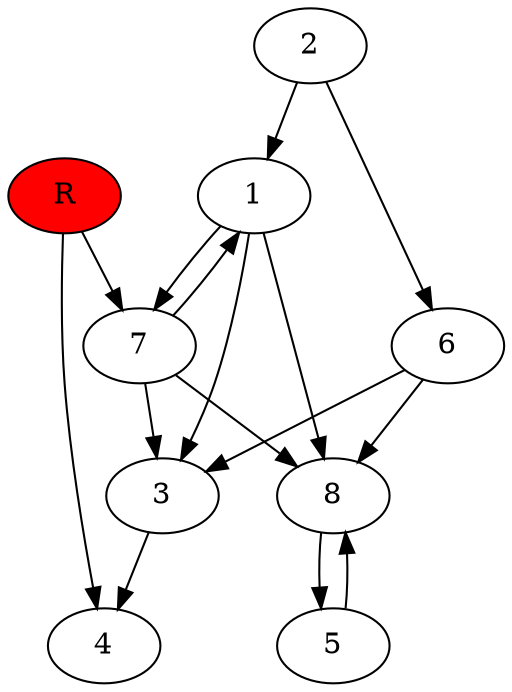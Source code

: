 digraph prb35409 {
	1
	2
	3
	4
	5
	6
	7
	8
	R [fillcolor="#ff0000" style=filled]
	1 -> 3
	1 -> 7
	1 -> 8
	2 -> 1
	2 -> 6
	3 -> 4
	5 -> 8
	6 -> 3
	6 -> 8
	7 -> 1
	7 -> 3
	7 -> 8
	8 -> 5
	R -> 4
	R -> 7
}
